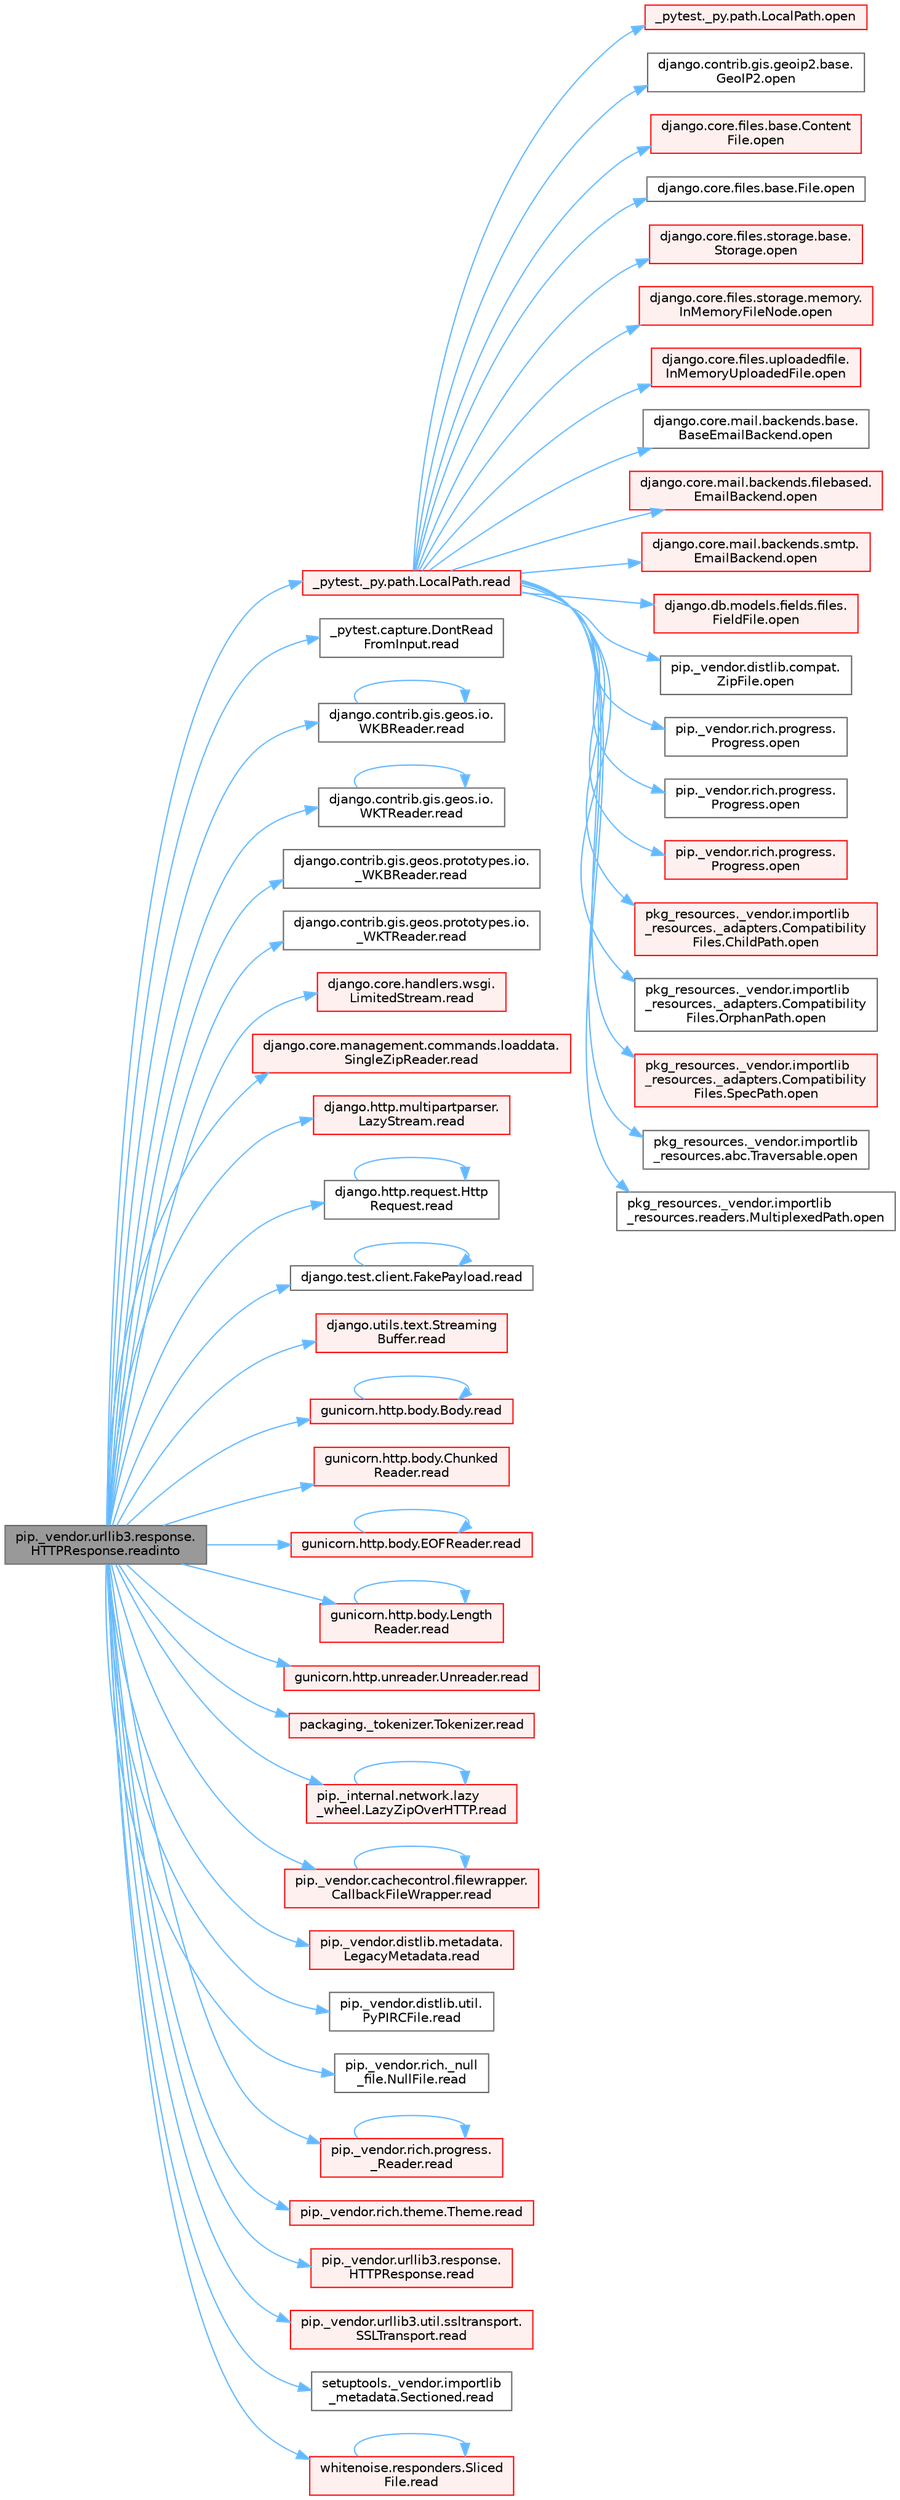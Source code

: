 digraph "pip._vendor.urllib3.response.HTTPResponse.readinto"
{
 // LATEX_PDF_SIZE
  bgcolor="transparent";
  edge [fontname=Helvetica,fontsize=10,labelfontname=Helvetica,labelfontsize=10];
  node [fontname=Helvetica,fontsize=10,shape=box,height=0.2,width=0.4];
  rankdir="LR";
  Node1 [id="Node000001",label="pip._vendor.urllib3.response.\lHTTPResponse.readinto",height=0.2,width=0.4,color="gray40", fillcolor="grey60", style="filled", fontcolor="black",tooltip=" "];
  Node1 -> Node2 [id="edge1_Node000001_Node000002",color="steelblue1",style="solid",tooltip=" "];
  Node2 [id="Node000002",label="_pytest._py.path.LocalPath.read",height=0.2,width=0.4,color="red", fillcolor="#FFF0F0", style="filled",URL="$class__pytest_1_1__py_1_1path_1_1_local_path.html#a8640b65f715ce8a258379deb78a68fd8",tooltip=" "];
  Node2 -> Node3 [id="edge2_Node000002_Node000003",color="steelblue1",style="solid",tooltip=" "];
  Node3 [id="Node000003",label="_pytest._py.path.LocalPath.open",height=0.2,width=0.4,color="red", fillcolor="#FFF0F0", style="filled",URL="$class__pytest_1_1__py_1_1path_1_1_local_path.html#ac72dbda993b11dc52a738bfc6267dda0",tooltip=" "];
  Node2 -> Node300 [id="edge3_Node000002_Node000300",color="steelblue1",style="solid",tooltip=" "];
  Node300 [id="Node000300",label="django.contrib.gis.geoip2.base.\lGeoIP2.open",height=0.2,width=0.4,color="grey40", fillcolor="white", style="filled",URL="$classdjango_1_1contrib_1_1gis_1_1geoip2_1_1base_1_1_geo_i_p2.html#a39b20c40f1d3f4e4a37f9a4b8cd40e4d",tooltip=" "];
  Node2 -> Node301 [id="edge4_Node000002_Node000301",color="steelblue1",style="solid",tooltip=" "];
  Node301 [id="Node000301",label="django.core.files.base.Content\lFile.open",height=0.2,width=0.4,color="red", fillcolor="#FFF0F0", style="filled",URL="$classdjango_1_1core_1_1files_1_1base_1_1_content_file.html#a2d9c2fb349c078834c401c23b3b10250",tooltip=" "];
  Node2 -> Node306 [id="edge5_Node000002_Node000306",color="steelblue1",style="solid",tooltip=" "];
  Node306 [id="Node000306",label="django.core.files.base.File.open",height=0.2,width=0.4,color="grey40", fillcolor="white", style="filled",URL="$classdjango_1_1core_1_1files_1_1base_1_1_file.html#a77453efc21bb631b97bff9f6aff27eb1",tooltip=" "];
  Node2 -> Node307 [id="edge6_Node000002_Node000307",color="steelblue1",style="solid",tooltip=" "];
  Node307 [id="Node000307",label="django.core.files.storage.base.\lStorage.open",height=0.2,width=0.4,color="red", fillcolor="#FFF0F0", style="filled",URL="$classdjango_1_1core_1_1files_1_1storage_1_1base_1_1_storage.html#a83f5a2f19c0564c4a1732f88b32c4b49",tooltip=" "];
  Node2 -> Node438 [id="edge7_Node000002_Node000438",color="steelblue1",style="solid",tooltip=" "];
  Node438 [id="Node000438",label="django.core.files.storage.memory.\lInMemoryFileNode.open",height=0.2,width=0.4,color="red", fillcolor="#FFF0F0", style="filled",URL="$classdjango_1_1core_1_1files_1_1storage_1_1memory_1_1_in_memory_file_node.html#a5c6b58cc9c725338da58591f6c689798",tooltip=" "];
  Node2 -> Node442 [id="edge8_Node000002_Node000442",color="steelblue1",style="solid",tooltip=" "];
  Node442 [id="Node000442",label="django.core.files.uploadedfile.\lInMemoryUploadedFile.open",height=0.2,width=0.4,color="red", fillcolor="#FFF0F0", style="filled",URL="$classdjango_1_1core_1_1files_1_1uploadedfile_1_1_in_memory_uploaded_file.html#a7f211d59dc27d050a61d27ca2e0f5f40",tooltip=" "];
  Node2 -> Node443 [id="edge9_Node000002_Node000443",color="steelblue1",style="solid",tooltip=" "];
  Node443 [id="Node000443",label="django.core.mail.backends.base.\lBaseEmailBackend.open",height=0.2,width=0.4,color="grey40", fillcolor="white", style="filled",URL="$classdjango_1_1core_1_1mail_1_1backends_1_1base_1_1_base_email_backend.html#af6f1cc1a0a6e09c1461109c5dab1557b",tooltip=" "];
  Node2 -> Node444 [id="edge10_Node000002_Node000444",color="steelblue1",style="solid",tooltip=" "];
  Node444 [id="Node000444",label="django.core.mail.backends.filebased.\lEmailBackend.open",height=0.2,width=0.4,color="red", fillcolor="#FFF0F0", style="filled",URL="$classdjango_1_1core_1_1mail_1_1backends_1_1filebased_1_1_email_backend.html#acc1a9fd1f47e8c6b22587d70427d0bf9",tooltip=" "];
  Node2 -> Node445 [id="edge11_Node000002_Node000445",color="steelblue1",style="solid",tooltip=" "];
  Node445 [id="Node000445",label="django.core.mail.backends.smtp.\lEmailBackend.open",height=0.2,width=0.4,color="red", fillcolor="#FFF0F0", style="filled",URL="$classdjango_1_1core_1_1mail_1_1backends_1_1smtp_1_1_email_backend.html#a739b3a346c87c0fd9854f988b8a4dd3a",tooltip=" "];
  Node2 -> Node465 [id="edge12_Node000002_Node000465",color="steelblue1",style="solid",tooltip=" "];
  Node465 [id="Node000465",label="django.db.models.fields.files.\lFieldFile.open",height=0.2,width=0.4,color="red", fillcolor="#FFF0F0", style="filled",URL="$classdjango_1_1db_1_1models_1_1fields_1_1files_1_1_field_file.html#ac17332adacb50b3ff23da63ecbe5561f",tooltip=" "];
  Node2 -> Node813 [id="edge13_Node000002_Node000813",color="steelblue1",style="solid",tooltip=" "];
  Node813 [id="Node000813",label="pip._vendor.distlib.compat.\lZipFile.open",height=0.2,width=0.4,color="grey40", fillcolor="white", style="filled",URL="$classpip_1_1__vendor_1_1distlib_1_1compat_1_1_zip_file.html#a50609c5c9b216af3068c9c2881abdeda",tooltip=" "];
  Node2 -> Node814 [id="edge14_Node000002_Node000814",color="steelblue1",style="solid",tooltip=" "];
  Node814 [id="Node000814",label="pip._vendor.rich.progress.\lProgress.open",height=0.2,width=0.4,color="grey40", fillcolor="white", style="filled",URL="$classpip_1_1__vendor_1_1rich_1_1progress_1_1_progress.html#a4191cf7b2aa691672113b93721a54ec3",tooltip=" "];
  Node2 -> Node815 [id="edge15_Node000002_Node000815",color="steelblue1",style="solid",tooltip=" "];
  Node815 [id="Node000815",label="pip._vendor.rich.progress.\lProgress.open",height=0.2,width=0.4,color="grey40", fillcolor="white", style="filled",URL="$classpip_1_1__vendor_1_1rich_1_1progress_1_1_progress.html#a4311f481b1ced83aa9a73d40166f53c8",tooltip=" "];
  Node2 -> Node816 [id="edge16_Node000002_Node000816",color="steelblue1",style="solid",tooltip=" "];
  Node816 [id="Node000816",label="pip._vendor.rich.progress.\lProgress.open",height=0.2,width=0.4,color="red", fillcolor="#FFF0F0", style="filled",URL="$classpip_1_1__vendor_1_1rich_1_1progress_1_1_progress.html#a204bface9fc63d04e72844b751bcd8e3",tooltip=" "];
  Node2 -> Node2855 [id="edge17_Node000002_Node002855",color="steelblue1",style="solid",tooltip=" "];
  Node2855 [id="Node002855",label="pkg_resources._vendor.importlib\l_resources._adapters.Compatibility\lFiles.ChildPath.open",height=0.2,width=0.4,color="red", fillcolor="#FFF0F0", style="filled",URL="$classpkg__resources_1_1__vendor_1_1importlib__resources_1_1__adapters_1_1_compatibility_files_1_1_child_path.html#ab1f332324be2f6936683457a7326a7d8",tooltip=" "];
  Node2 -> Node2857 [id="edge18_Node000002_Node002857",color="steelblue1",style="solid",tooltip=" "];
  Node2857 [id="Node002857",label="pkg_resources._vendor.importlib\l_resources._adapters.Compatibility\lFiles.OrphanPath.open",height=0.2,width=0.4,color="grey40", fillcolor="white", style="filled",URL="$classpkg__resources_1_1__vendor_1_1importlib__resources_1_1__adapters_1_1_compatibility_files_1_1_orphan_path.html#ad2a41dfb5cde13b349bb44d4e8e6ae71",tooltip=" "];
  Node2 -> Node2858 [id="edge19_Node000002_Node002858",color="steelblue1",style="solid",tooltip=" "];
  Node2858 [id="Node002858",label="pkg_resources._vendor.importlib\l_resources._adapters.Compatibility\lFiles.SpecPath.open",height=0.2,width=0.4,color="red", fillcolor="#FFF0F0", style="filled",URL="$classpkg__resources_1_1__vendor_1_1importlib__resources_1_1__adapters_1_1_compatibility_files_1_1_spec_path.html#ac93bb25e446c29d87ac989f93afaa1d8",tooltip=" "];
  Node2 -> Node2859 [id="edge20_Node000002_Node002859",color="steelblue1",style="solid",tooltip=" "];
  Node2859 [id="Node002859",label="pkg_resources._vendor.importlib\l_resources.abc.Traversable.open",height=0.2,width=0.4,color="grey40", fillcolor="white", style="filled",URL="$classpkg__resources_1_1__vendor_1_1importlib__resources_1_1abc_1_1_traversable.html#a5438622e9f41acacf8b4899a341295f0",tooltip=" "];
  Node2 -> Node2860 [id="edge21_Node000002_Node002860",color="steelblue1",style="solid",tooltip=" "];
  Node2860 [id="Node002860",label="pkg_resources._vendor.importlib\l_resources.readers.MultiplexedPath.open",height=0.2,width=0.4,color="grey40", fillcolor="white", style="filled",URL="$classpkg__resources_1_1__vendor_1_1importlib__resources_1_1readers_1_1_multiplexed_path.html#ad59bf2137dac759a5d75f378375e5cef",tooltip=" "];
  Node1 -> Node26 [id="edge22_Node000001_Node000026",color="steelblue1",style="solid",tooltip=" "];
  Node26 [id="Node000026",label="_pytest.capture.DontRead\lFromInput.read",height=0.2,width=0.4,color="grey40", fillcolor="white", style="filled",URL="$class__pytest_1_1capture_1_1_dont_read_from_input.html#abe84d6d5626bed2fa4f52408d2b95d3f",tooltip=" "];
  Node1 -> Node27 [id="edge23_Node000001_Node000027",color="steelblue1",style="solid",tooltip=" "];
  Node27 [id="Node000027",label="django.contrib.gis.geos.io.\lWKBReader.read",height=0.2,width=0.4,color="grey40", fillcolor="white", style="filled",URL="$classdjango_1_1contrib_1_1gis_1_1geos_1_1io_1_1_w_k_b_reader.html#a690153c2f609f20814011beceded4ce6",tooltip=" "];
  Node27 -> Node27 [id="edge24_Node000027_Node000027",color="steelblue1",style="solid",tooltip=" "];
  Node1 -> Node28 [id="edge25_Node000001_Node000028",color="steelblue1",style="solid",tooltip=" "];
  Node28 [id="Node000028",label="django.contrib.gis.geos.io.\lWKTReader.read",height=0.2,width=0.4,color="grey40", fillcolor="white", style="filled",URL="$classdjango_1_1contrib_1_1gis_1_1geos_1_1io_1_1_w_k_t_reader.html#af8cdf42c9388b4ca18b86af2cd174dd0",tooltip=" "];
  Node28 -> Node28 [id="edge26_Node000028_Node000028",color="steelblue1",style="solid",tooltip=" "];
  Node1 -> Node29 [id="edge27_Node000001_Node000029",color="steelblue1",style="solid",tooltip=" "];
  Node29 [id="Node000029",label="django.contrib.gis.geos.prototypes.io.\l_WKBReader.read",height=0.2,width=0.4,color="grey40", fillcolor="white", style="filled",URL="$classdjango_1_1contrib_1_1gis_1_1geos_1_1prototypes_1_1io_1_1___w_k_b_reader.html#a71e78ed5a74b998533ef3801723a5827",tooltip=" "];
  Node1 -> Node30 [id="edge28_Node000001_Node000030",color="steelblue1",style="solid",tooltip=" "];
  Node30 [id="Node000030",label="django.contrib.gis.geos.prototypes.io.\l_WKTReader.read",height=0.2,width=0.4,color="grey40", fillcolor="white", style="filled",URL="$classdjango_1_1contrib_1_1gis_1_1geos_1_1prototypes_1_1io_1_1___w_k_t_reader.html#a97b2007978d99bec56d1bbf4091dd46a",tooltip=" "];
  Node1 -> Node31 [id="edge29_Node000001_Node000031",color="steelblue1",style="solid",tooltip=" "];
  Node31 [id="Node000031",label="django.core.handlers.wsgi.\lLimitedStream.read",height=0.2,width=0.4,color="red", fillcolor="#FFF0F0", style="filled",URL="$classdjango_1_1core_1_1handlers_1_1wsgi_1_1_limited_stream.html#a01766186550a2bafd2a0c0cac1117797",tooltip=" "];
  Node1 -> Node36 [id="edge30_Node000001_Node000036",color="steelblue1",style="solid",tooltip=" "];
  Node36 [id="Node000036",label="django.core.management.commands.loaddata.\lSingleZipReader.read",height=0.2,width=0.4,color="red", fillcolor="#FFF0F0", style="filled",URL="$classdjango_1_1core_1_1management_1_1commands_1_1loaddata_1_1_single_zip_reader.html#a6c6512afb638e535f6d9973329238ec1",tooltip=" "];
  Node1 -> Node41 [id="edge31_Node000001_Node000041",color="steelblue1",style="solid",tooltip=" "];
  Node41 [id="Node000041",label="django.http.multipartparser.\lLazyStream.read",height=0.2,width=0.4,color="red", fillcolor="#FFF0F0", style="filled",URL="$classdjango_1_1http_1_1multipartparser_1_1_lazy_stream.html#af5553676fbef507453fe16dbce30f2d6",tooltip=" "];
  Node1 -> Node44 [id="edge32_Node000001_Node000044",color="steelblue1",style="solid",tooltip=" "];
  Node44 [id="Node000044",label="django.http.request.Http\lRequest.read",height=0.2,width=0.4,color="grey40", fillcolor="white", style="filled",URL="$classdjango_1_1http_1_1request_1_1_http_request.html#a7b5205e754042f5dc1400c5f6884da05",tooltip=" "];
  Node44 -> Node44 [id="edge33_Node000044_Node000044",color="steelblue1",style="solid",tooltip=" "];
  Node1 -> Node45 [id="edge34_Node000001_Node000045",color="steelblue1",style="solid",tooltip=" "];
  Node45 [id="Node000045",label="django.test.client.FakePayload.read",height=0.2,width=0.4,color="grey40", fillcolor="white", style="filled",URL="$classdjango_1_1test_1_1client_1_1_fake_payload.html#a4968728a37f7ecfa436f7156923f32fc",tooltip=" "];
  Node45 -> Node45 [id="edge35_Node000045_Node000045",color="steelblue1",style="solid",tooltip=" "];
  Node1 -> Node46 [id="edge36_Node000001_Node000046",color="steelblue1",style="solid",tooltip=" "];
  Node46 [id="Node000046",label="django.utils.text.Streaming\lBuffer.read",height=0.2,width=0.4,color="red", fillcolor="#FFF0F0", style="filled",URL="$classdjango_1_1utils_1_1text_1_1_streaming_buffer.html#a0d8c76cbb45b290915e65a79dabe0d7b",tooltip=" "];
  Node1 -> Node507 [id="edge37_Node000001_Node000507",color="steelblue1",style="solid",tooltip=" "];
  Node507 [id="Node000507",label="gunicorn.http.body.Body.read",height=0.2,width=0.4,color="red", fillcolor="#FFF0F0", style="filled",URL="$classgunicorn_1_1http_1_1body_1_1_body.html#a26fa33ab9da80d4da60638f902d8bbd8",tooltip=" "];
  Node507 -> Node507 [id="edge38_Node000507_Node000507",color="steelblue1",style="solid",tooltip=" "];
  Node1 -> Node510 [id="edge39_Node000001_Node000510",color="steelblue1",style="solid",tooltip=" "];
  Node510 [id="Node000510",label="gunicorn.http.body.Chunked\lReader.read",height=0.2,width=0.4,color="red", fillcolor="#FFF0F0", style="filled",URL="$classgunicorn_1_1http_1_1body_1_1_chunked_reader.html#aa291cdee58cf19e63d92914442ab2d7e",tooltip=" "];
  Node1 -> Node516 [id="edge40_Node000001_Node000516",color="steelblue1",style="solid",tooltip=" "];
  Node516 [id="Node000516",label="gunicorn.http.body.EOFReader.read",height=0.2,width=0.4,color="red", fillcolor="#FFF0F0", style="filled",URL="$classgunicorn_1_1http_1_1body_1_1_e_o_f_reader.html#a6ae0aab25c53911d59fcbb87c1dfa602",tooltip=" "];
  Node516 -> Node516 [id="edge41_Node000516_Node000516",color="steelblue1",style="solid",tooltip=" "];
  Node1 -> Node519 [id="edge42_Node000001_Node000519",color="steelblue1",style="solid",tooltip=" "];
  Node519 [id="Node000519",label="gunicorn.http.body.Length\lReader.read",height=0.2,width=0.4,color="red", fillcolor="#FFF0F0", style="filled",URL="$classgunicorn_1_1http_1_1body_1_1_length_reader.html#a78c9415492b01b7b1553a481fe9aef7e",tooltip=" "];
  Node519 -> Node519 [id="edge43_Node000519_Node000519",color="steelblue1",style="solid",tooltip=" "];
  Node1 -> Node521 [id="edge44_Node000001_Node000521",color="steelblue1",style="solid",tooltip=" "];
  Node521 [id="Node000521",label="gunicorn.http.unreader.Unreader.read",height=0.2,width=0.4,color="red", fillcolor="#FFF0F0", style="filled",URL="$classgunicorn_1_1http_1_1unreader_1_1_unreader.html#a4d05a3b72ffb1dd09d3e4b3dd1d1e44c",tooltip=" "];
  Node1 -> Node4286 [id="edge45_Node000001_Node004286",color="steelblue1",style="solid",tooltip=" "];
  Node4286 [id="Node004286",label="packaging._tokenizer.Tokenizer.read",height=0.2,width=0.4,color="red", fillcolor="#FFF0F0", style="filled",URL="$classpackaging_1_1__tokenizer_1_1_tokenizer.html#a0338e1186dd1574082f047fdff9b3b2d",tooltip=" "];
  Node1 -> Node4287 [id="edge46_Node000001_Node004287",color="steelblue1",style="solid",tooltip=" "];
  Node4287 [id="Node004287",label="pip._internal.network.lazy\l_wheel.LazyZipOverHTTP.read",height=0.2,width=0.4,color="red", fillcolor="#FFF0F0", style="filled",URL="$classpip_1_1__internal_1_1network_1_1lazy__wheel_1_1_lazy_zip_over_h_t_t_p.html#adb8837e292941df2568b4de4082ecf19",tooltip=" "];
  Node4287 -> Node4287 [id="edge47_Node004287_Node004287",color="steelblue1",style="solid",tooltip=" "];
  Node1 -> Node4301 [id="edge48_Node000001_Node004301",color="steelblue1",style="solid",tooltip=" "];
  Node4301 [id="Node004301",label="pip._vendor.cachecontrol.filewrapper.\lCallbackFileWrapper.read",height=0.2,width=0.4,color="red", fillcolor="#FFF0F0", style="filled",URL="$classpip_1_1__vendor_1_1cachecontrol_1_1filewrapper_1_1_callback_file_wrapper.html#afceb112c071f7b24b9db274a61213b68",tooltip=" "];
  Node4301 -> Node4301 [id="edge49_Node004301_Node004301",color="steelblue1",style="solid",tooltip=" "];
  Node1 -> Node4303 [id="edge50_Node000001_Node004303",color="steelblue1",style="solid",tooltip=" "];
  Node4303 [id="Node004303",label="pip._vendor.distlib.metadata.\lLegacyMetadata.read",height=0.2,width=0.4,color="red", fillcolor="#FFF0F0", style="filled",URL="$classpip_1_1__vendor_1_1distlib_1_1metadata_1_1_legacy_metadata.html#a5473003d19554803bc6f7f4af863060f",tooltip=" "];
  Node1 -> Node4305 [id="edge51_Node000001_Node004305",color="steelblue1",style="solid",tooltip=" "];
  Node4305 [id="Node004305",label="pip._vendor.distlib.util.\lPyPIRCFile.read",height=0.2,width=0.4,color="grey40", fillcolor="white", style="filled",URL="$classpip_1_1__vendor_1_1distlib_1_1util_1_1_py_p_i_r_c_file.html#a9db831938fff0ca340efdb70381bc7b1",tooltip=" "];
  Node1 -> Node4306 [id="edge52_Node000001_Node004306",color="steelblue1",style="solid",tooltip=" "];
  Node4306 [id="Node004306",label="pip._vendor.rich._null\l_file.NullFile.read",height=0.2,width=0.4,color="grey40", fillcolor="white", style="filled",URL="$classpip_1_1__vendor_1_1rich_1_1__null__file_1_1_null_file.html#a34cd6b7fcb25c35b0edeb1a291403522",tooltip=" "];
  Node1 -> Node4307 [id="edge53_Node000001_Node004307",color="steelblue1",style="solid",tooltip=" "];
  Node4307 [id="Node004307",label="pip._vendor.rich.progress.\l_Reader.read",height=0.2,width=0.4,color="red", fillcolor="#FFF0F0", style="filled",URL="$classpip_1_1__vendor_1_1rich_1_1progress_1_1___reader.html#abc9a19c1ccc4057e665996a500814420",tooltip=" "];
  Node4307 -> Node4307 [id="edge54_Node004307_Node004307",color="steelblue1",style="solid",tooltip=" "];
  Node1 -> Node4308 [id="edge55_Node000001_Node004308",color="steelblue1",style="solid",tooltip=" "];
  Node4308 [id="Node004308",label="pip._vendor.rich.theme.Theme.read",height=0.2,width=0.4,color="red", fillcolor="#FFF0F0", style="filled",URL="$classpip_1_1__vendor_1_1rich_1_1theme_1_1_theme.html#af15902d143164bd9dace530822864b4f",tooltip=" "];
  Node1 -> Node4311 [id="edge56_Node000001_Node004311",color="steelblue1",style="solid",tooltip=" "];
  Node4311 [id="Node004311",label="pip._vendor.urllib3.response.\lHTTPResponse.read",height=0.2,width=0.4,color="red", fillcolor="#FFF0F0", style="filled",URL="$classpip_1_1__vendor_1_1urllib3_1_1response_1_1_h_t_t_p_response.html#af2e8ded2867c7f29976cbe251a10178f",tooltip=" "];
  Node1 -> Node4317 [id="edge57_Node000001_Node004317",color="steelblue1",style="solid",tooltip=" "];
  Node4317 [id="Node004317",label="pip._vendor.urllib3.util.ssltransport.\lSSLTransport.read",height=0.2,width=0.4,color="red", fillcolor="#FFF0F0", style="filled",URL="$classpip_1_1__vendor_1_1urllib3_1_1util_1_1ssltransport_1_1_s_s_l_transport.html#a3311c85a8b31a1b389bd7013abdf6fd3",tooltip=" "];
  Node1 -> Node4326 [id="edge58_Node000001_Node004326",color="steelblue1",style="solid",tooltip=" "];
  Node4326 [id="Node004326",label="setuptools._vendor.importlib\l_metadata.Sectioned.read",height=0.2,width=0.4,color="grey40", fillcolor="white", style="filled",URL="$classsetuptools_1_1__vendor_1_1importlib__metadata_1_1_sectioned.html#aee19f1f55f0052af789e28b91d52c5bb",tooltip=" "];
  Node1 -> Node4327 [id="edge59_Node000001_Node004327",color="steelblue1",style="solid",tooltip=" "];
  Node4327 [id="Node004327",label="whitenoise.responders.Sliced\lFile.read",height=0.2,width=0.4,color="red", fillcolor="#FFF0F0", style="filled",URL="$classwhitenoise_1_1responders_1_1_sliced_file.html#af949d31457d709043147db62165bfa8d",tooltip=" "];
  Node4327 -> Node4327 [id="edge60_Node004327_Node004327",color="steelblue1",style="solid",tooltip=" "];
}
